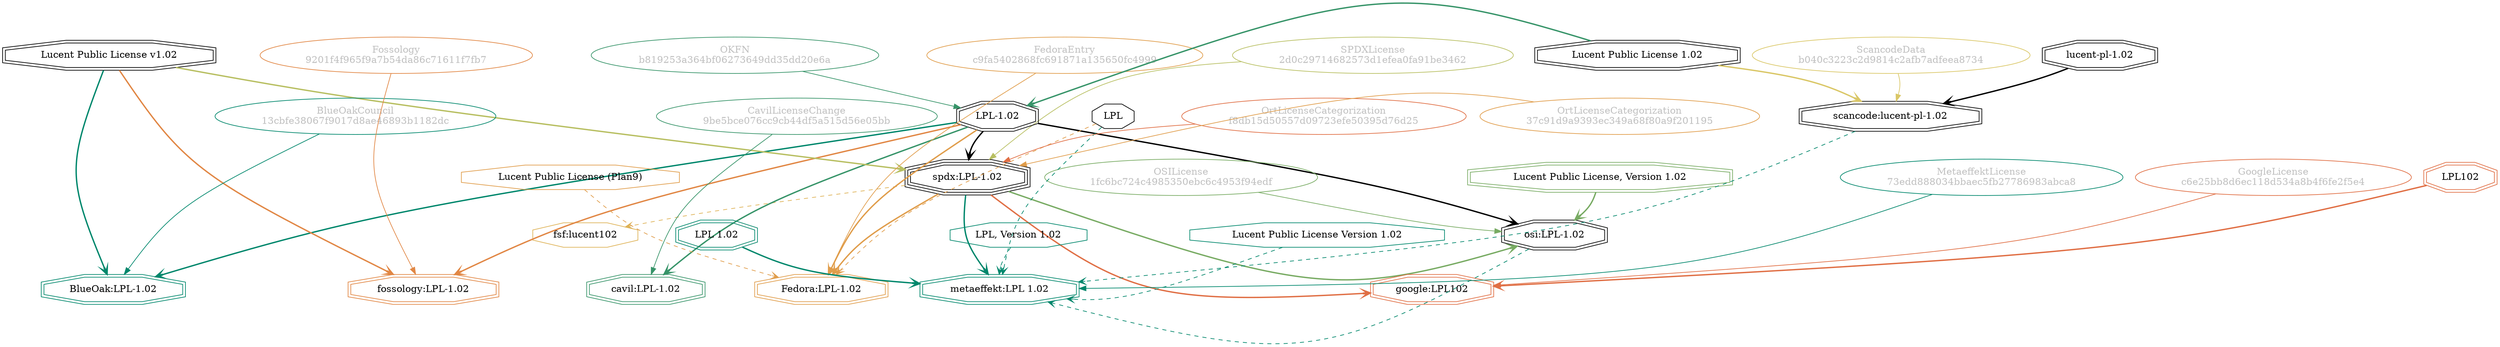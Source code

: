 strict digraph {
    node [shape=box];
    graph [splines=curved];
    2557 [label="SPDXLicense\n2d0c29714682573d1efea0fa91be3462"
         ,fontcolor=gray
         ,color="#b8bf62"
         ,fillcolor="beige;1"
         ,shape=ellipse];
    2558 [label="spdx:LPL-1.02"
         ,shape=tripleoctagon];
    2559 [label="LPL-1.02"
         ,shape=doubleoctagon];
    2560 [label="Lucent Public License v1.02"
         ,shape=doubleoctagon];
    5104 [label="OSILicense\n1fc6bc724c4985350ebc6c4953f94edf"
         ,fontcolor=gray
         ,color="#78ab63"
         ,fillcolor="beige;1"
         ,shape=ellipse];
    5105 [label="osi:LPL-1.02"
         ,shape=doubleoctagon];
    5106 [label="Lucent Public License, Version 1.02"
         ,color="#78ab63"
         ,shape=doubleoctagon];
    5543 [label="GoogleLicense\nc6e25bb8d6ec118d534a8b4f6fe2f5e4"
         ,fontcolor=gray
         ,color="#e06f45"
         ,fillcolor="beige;1"
         ,shape=ellipse];
    5544 [label="google:LPL102"
         ,color="#e06f45"
         ,shape=doubleoctagon];
    5545 [label=LPL102
         ,color="#e06f45"
         ,shape=doubleoctagon];
    7001 [label="FedoraEntry\nc9fa5402868fc691871a135650fc4999"
         ,fontcolor=gray
         ,color="#e09d4b"
         ,fillcolor="beige;1"
         ,shape=ellipse];
    7002 [label="Fedora:LPL-1.02"
         ,color="#e09d4b"
         ,shape=doubleoctagon];
    7003 [label="Lucent Public License (Plan9)"
         ,color="#e09d4b"
         ,shape=octagon];
    7004 [label=LPL,shape=octagon];
    9131 [label="BlueOakCouncil\n13cbfe38067f9017d8ae46893b1182dc"
         ,fontcolor=gray
         ,color="#00876c"
         ,fillcolor="beige;1"
         ,shape=ellipse];
    9132 [label="BlueOak:LPL-1.02"
         ,color="#00876c"
         ,shape=doubleoctagon];
    10792 [label="fsf:lucent102"
          ,color="#deb256"
          ,shape=octagon];
    18852 [label="ScancodeData\nb040c3223c2d9814c2afb7adfeea8734"
          ,fontcolor=gray
          ,color="#dac767"
          ,fillcolor="beige;1"
          ,shape=ellipse];
    18853 [label="scancode:lucent-pl-1.02"
          ,shape=doubleoctagon];
    18854 [label="lucent-pl-1.02"
          ,shape=doubleoctagon];
    18855 [label="Lucent Public License 1.02"
          ,shape=doubleoctagon];
    26482 [label="Fossology\n9201f4f965f9a7b54da86c71611f7fb7"
          ,fontcolor=gray
          ,color="#e18745"
          ,fillcolor="beige;1"
          ,shape=ellipse];
    26483 [label="fossology:LPL-1.02"
          ,color="#e18745"
          ,shape=doubleoctagon];
    28323 [label="OKFN\nb819253a364bf06273649dd35dd20e6a"
          ,fontcolor=gray
          ,color="#379469"
          ,fillcolor="beige;1"
          ,shape=ellipse];
    28792 [label="OrtLicenseCategorization\nf8db15d50557d09723efe50395d76d25"
          ,fontcolor=gray
          ,color="#e06f45"
          ,fillcolor="beige;1"
          ,shape=ellipse];
    35545 [label="OrtLicenseCategorization\n37c91d9a9393ec349a68f80a9f201195"
          ,fontcolor=gray
          ,color="#e09d4b"
          ,fillcolor="beige;1"
          ,shape=ellipse];
    37118 [label="CavilLicenseChange\n9be5bce076cc9cb44df5a515d56e05bb"
          ,fontcolor=gray
          ,color="#379469"
          ,fillcolor="beige;1"
          ,shape=ellipse];
    37119 [label="cavil:LPL-1.02"
          ,color="#379469"
          ,shape=doubleoctagon];
    44239 [label="MetaeffektLicense\n73edd888034bbaec5fb27786983abca8"
          ,fontcolor=gray
          ,color="#00876c"
          ,fillcolor="beige;1"
          ,shape=ellipse];
    44240 [label="metaeffekt:LPL 1.02"
          ,color="#00876c"
          ,shape=doubleoctagon];
    44241 [label="LPL 1.02"
          ,color="#00876c"
          ,shape=doubleoctagon];
    44242 [label="LPL, Version 1.02"
          ,color="#00876c"
          ,shape=octagon];
    44243 [label="Lucent Public License Version 1.02"
          ,color="#00876c"
          ,shape=octagon];
    2557 -> 2558 [weight=0.5
                 ,color="#b8bf62"];
    2558 -> 5105 [style=bold
                 ,arrowhead=vee
                 ,weight=0.7
                 ,color="#78ab63"];
    2558 -> 5544 [style=bold
                 ,arrowhead=vee
                 ,weight=0.7
                 ,color="#e06f45"];
    2558 -> 7002 [style=bold
                 ,arrowhead=vee
                 ,weight=0.7
                 ,color="#e09d4b"];
    2558 -> 10792 [style=dashed
                  ,arrowhead=vee
                  ,weight=0.5
                  ,color="#deb256"];
    2558 -> 44240 [style=bold
                  ,arrowhead=vee
                  ,weight=0.7
                  ,color="#00876c"];
    2559 -> 2558 [style=bold
                 ,arrowhead=vee
                 ,weight=0.7];
    2559 -> 5105 [style=bold
                 ,arrowhead=vee
                 ,weight=0.7];
    2559 -> 7002 [style=bold
                 ,arrowhead=vee
                 ,weight=0.7
                 ,color="#e09d4b"];
    2559 -> 9132 [style=bold
                 ,arrowhead=vee
                 ,weight=0.7
                 ,color="#00876c"];
    2559 -> 26483 [style=bold
                  ,arrowhead=vee
                  ,weight=0.7
                  ,color="#e18745"];
    2559 -> 37119 [style=bold
                  ,arrowhead=vee
                  ,weight=0.7
                  ,color="#379469"];
    2559 -> 37119 [style=bold
                  ,arrowhead=vee
                  ,weight=0.7
                  ,color="#379469"];
    2560 -> 2558 [style=bold
                 ,arrowhead=vee
                 ,weight=0.7
                 ,color="#b8bf62"];
    2560 -> 9132 [style=bold
                 ,arrowhead=vee
                 ,weight=0.7
                 ,color="#00876c"];
    2560 -> 26483 [style=bold
                  ,arrowhead=vee
                  ,weight=0.7
                  ,color="#e18745"];
    5104 -> 5105 [weight=0.5
                 ,color="#78ab63"];
    5105 -> 44240 [style=dashed
                  ,arrowhead=vee
                  ,weight=0.5
                  ,color="#00876c"];
    5106 -> 5105 [style=bold
                 ,arrowhead=vee
                 ,weight=0.7
                 ,color="#78ab63"];
    5543 -> 5544 [weight=0.5
                 ,color="#e06f45"];
    5545 -> 5544 [style=bold
                 ,arrowhead=vee
                 ,weight=0.7
                 ,color="#e06f45"];
    7001 -> 7002 [weight=0.5
                 ,color="#e09d4b"];
    7003 -> 7002 [style=dashed
                 ,arrowhead=vee
                 ,weight=0.5
                 ,color="#e09d4b"];
    7004 -> 7002 [style=dashed
                 ,arrowhead=vee
                 ,weight=0.5
                 ,color="#e09d4b"];
    7004 -> 44240 [style=dashed
                  ,arrowhead=vee
                  ,weight=0.5
                  ,color="#00876c"];
    9131 -> 9132 [weight=0.5
                 ,color="#00876c"];
    18852 -> 18853 [weight=0.5
                   ,color="#dac767"];
    18853 -> 44240 [style=dashed
                   ,arrowhead=vee
                   ,weight=0.5
                   ,color="#00876c"];
    18854 -> 18853 [style=bold
                   ,arrowhead=vee
                   ,weight=0.7];
    18855 -> 2559 [style=bold
                  ,arrowhead=vee
                  ,weight=0.7
                  ,color="#379469"];
    18855 -> 18853 [style=bold
                   ,arrowhead=vee
                   ,weight=0.7
                   ,color="#dac767"];
    26482 -> 26483 [weight=0.5
                   ,color="#e18745"];
    28323 -> 2559 [weight=0.5
                  ,color="#379469"];
    28792 -> 2558 [weight=0.5
                  ,color="#e06f45"];
    35545 -> 2558 [weight=0.5
                  ,color="#e09d4b"];
    37118 -> 37119 [weight=0.5
                   ,color="#379469"];
    44239 -> 44240 [weight=0.5
                   ,color="#00876c"];
    44241 -> 44240 [style=bold
                   ,arrowhead=vee
                   ,weight=0.7
                   ,color="#00876c"];
    44241 -> 44240 [style=bold
                   ,arrowhead=vee
                   ,weight=0.7
                   ,color="#00876c"];
    44242 -> 44240 [style=dashed
                   ,arrowhead=vee
                   ,weight=0.5
                   ,color="#00876c"];
    44243 -> 44240 [style=dashed
                   ,arrowhead=vee
                   ,weight=0.5
                   ,color="#00876c"];
}
